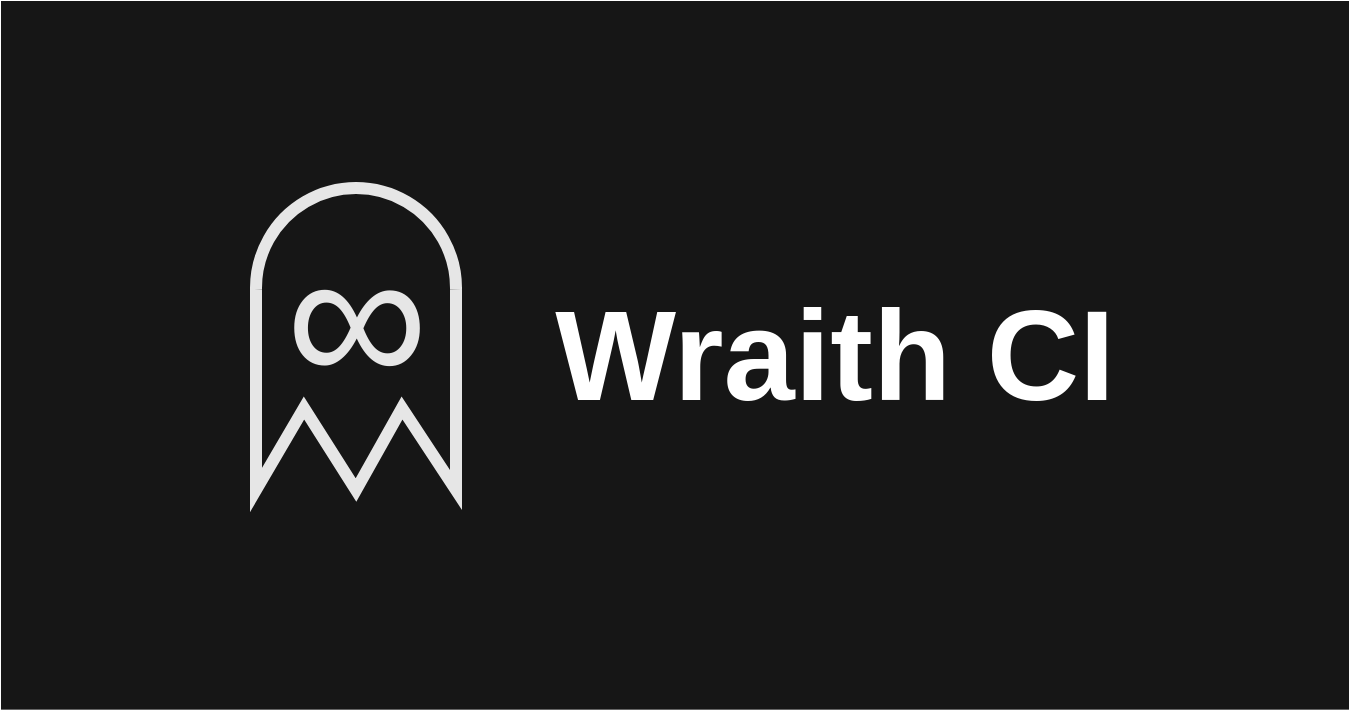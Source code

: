 <mxfile version="26.0.6">
  <diagram name="Page-1" id="4xVhMeCdvF7blxwOqcNw">
    <mxGraphModel dx="1419" dy="805" grid="0" gridSize="10" guides="1" tooltips="1" connect="1" arrows="1" fold="1" page="0" pageScale="1" pageWidth="850" pageHeight="1100" background="none" math="0" shadow="0">
      <root>
        <mxCell id="0" />
        <mxCell id="1" parent="0" />
        <mxCell id="9i4dExXN1ldkbsNh4d1i-1" value="" style="whiteSpace=wrap;html=1;fillColor=#161616;strokeColor=#161616;aspect=fixed;" vertex="1" parent="1">
          <mxGeometry x="247" y="270" width="673" height="353.33" as="geometry" />
        </mxCell>
        <mxCell id="OAm8zay38OHjSwY69D1x-3" value="" style="verticalLabelPosition=bottom;verticalAlign=top;html=1;shape=mxgraph.basic.polygon;polyCoords=[[1,0],[1,0.45],[1,1],[0.73,0.59],[0.5,1],[0.24,0.59],[0,1],[0,0]];polyline=1;strokeWidth=6;fillColor=none;fontColor=#333333;strokeColor=#E6E6E6;" parent="1" vertex="1">
          <mxGeometry x="374" y="414" width="100" height="100" as="geometry" />
        </mxCell>
        <mxCell id="G1wqpwQI9Xzf-7Apsytm-2" value="∞" style="text;html=1;align=center;verticalAlign=middle;resizable=0;points=[];autosize=1;strokeColor=none;fillColor=none;fontSize=100;fontColor=#E6E6E6;" parent="1" vertex="1">
          <mxGeometry x="379.5" y="360" width="89" height="132" as="geometry" />
        </mxCell>
        <mxCell id="OAm8zay38OHjSwY69D1x-2" value="" style="verticalLabelPosition=bottom;verticalAlign=top;html=1;shape=mxgraph.basic.arc;startAngle=0.747;endAngle=0.253;strokeWidth=6;fillColor=none;fontColor=#333333;strokeColor=#E6E6E6;" parent="1" vertex="1">
          <mxGeometry x="374" y="363" width="100" height="100" as="geometry" />
        </mxCell>
        <mxCell id="9i4dExXN1ldkbsNh4d1i-2" value="Wraith CI" style="text;html=1;align=center;verticalAlign=middle;resizable=0;points=[];autosize=1;strokeColor=none;fillColor=none;fontColor=#FFFFFF;fontSize=64;fontFamily=Helvetica;fontStyle=1" vertex="1" parent="1">
          <mxGeometry x="521" y="402.16" width="284" height="89" as="geometry" />
        </mxCell>
      </root>
    </mxGraphModel>
  </diagram>
</mxfile>
